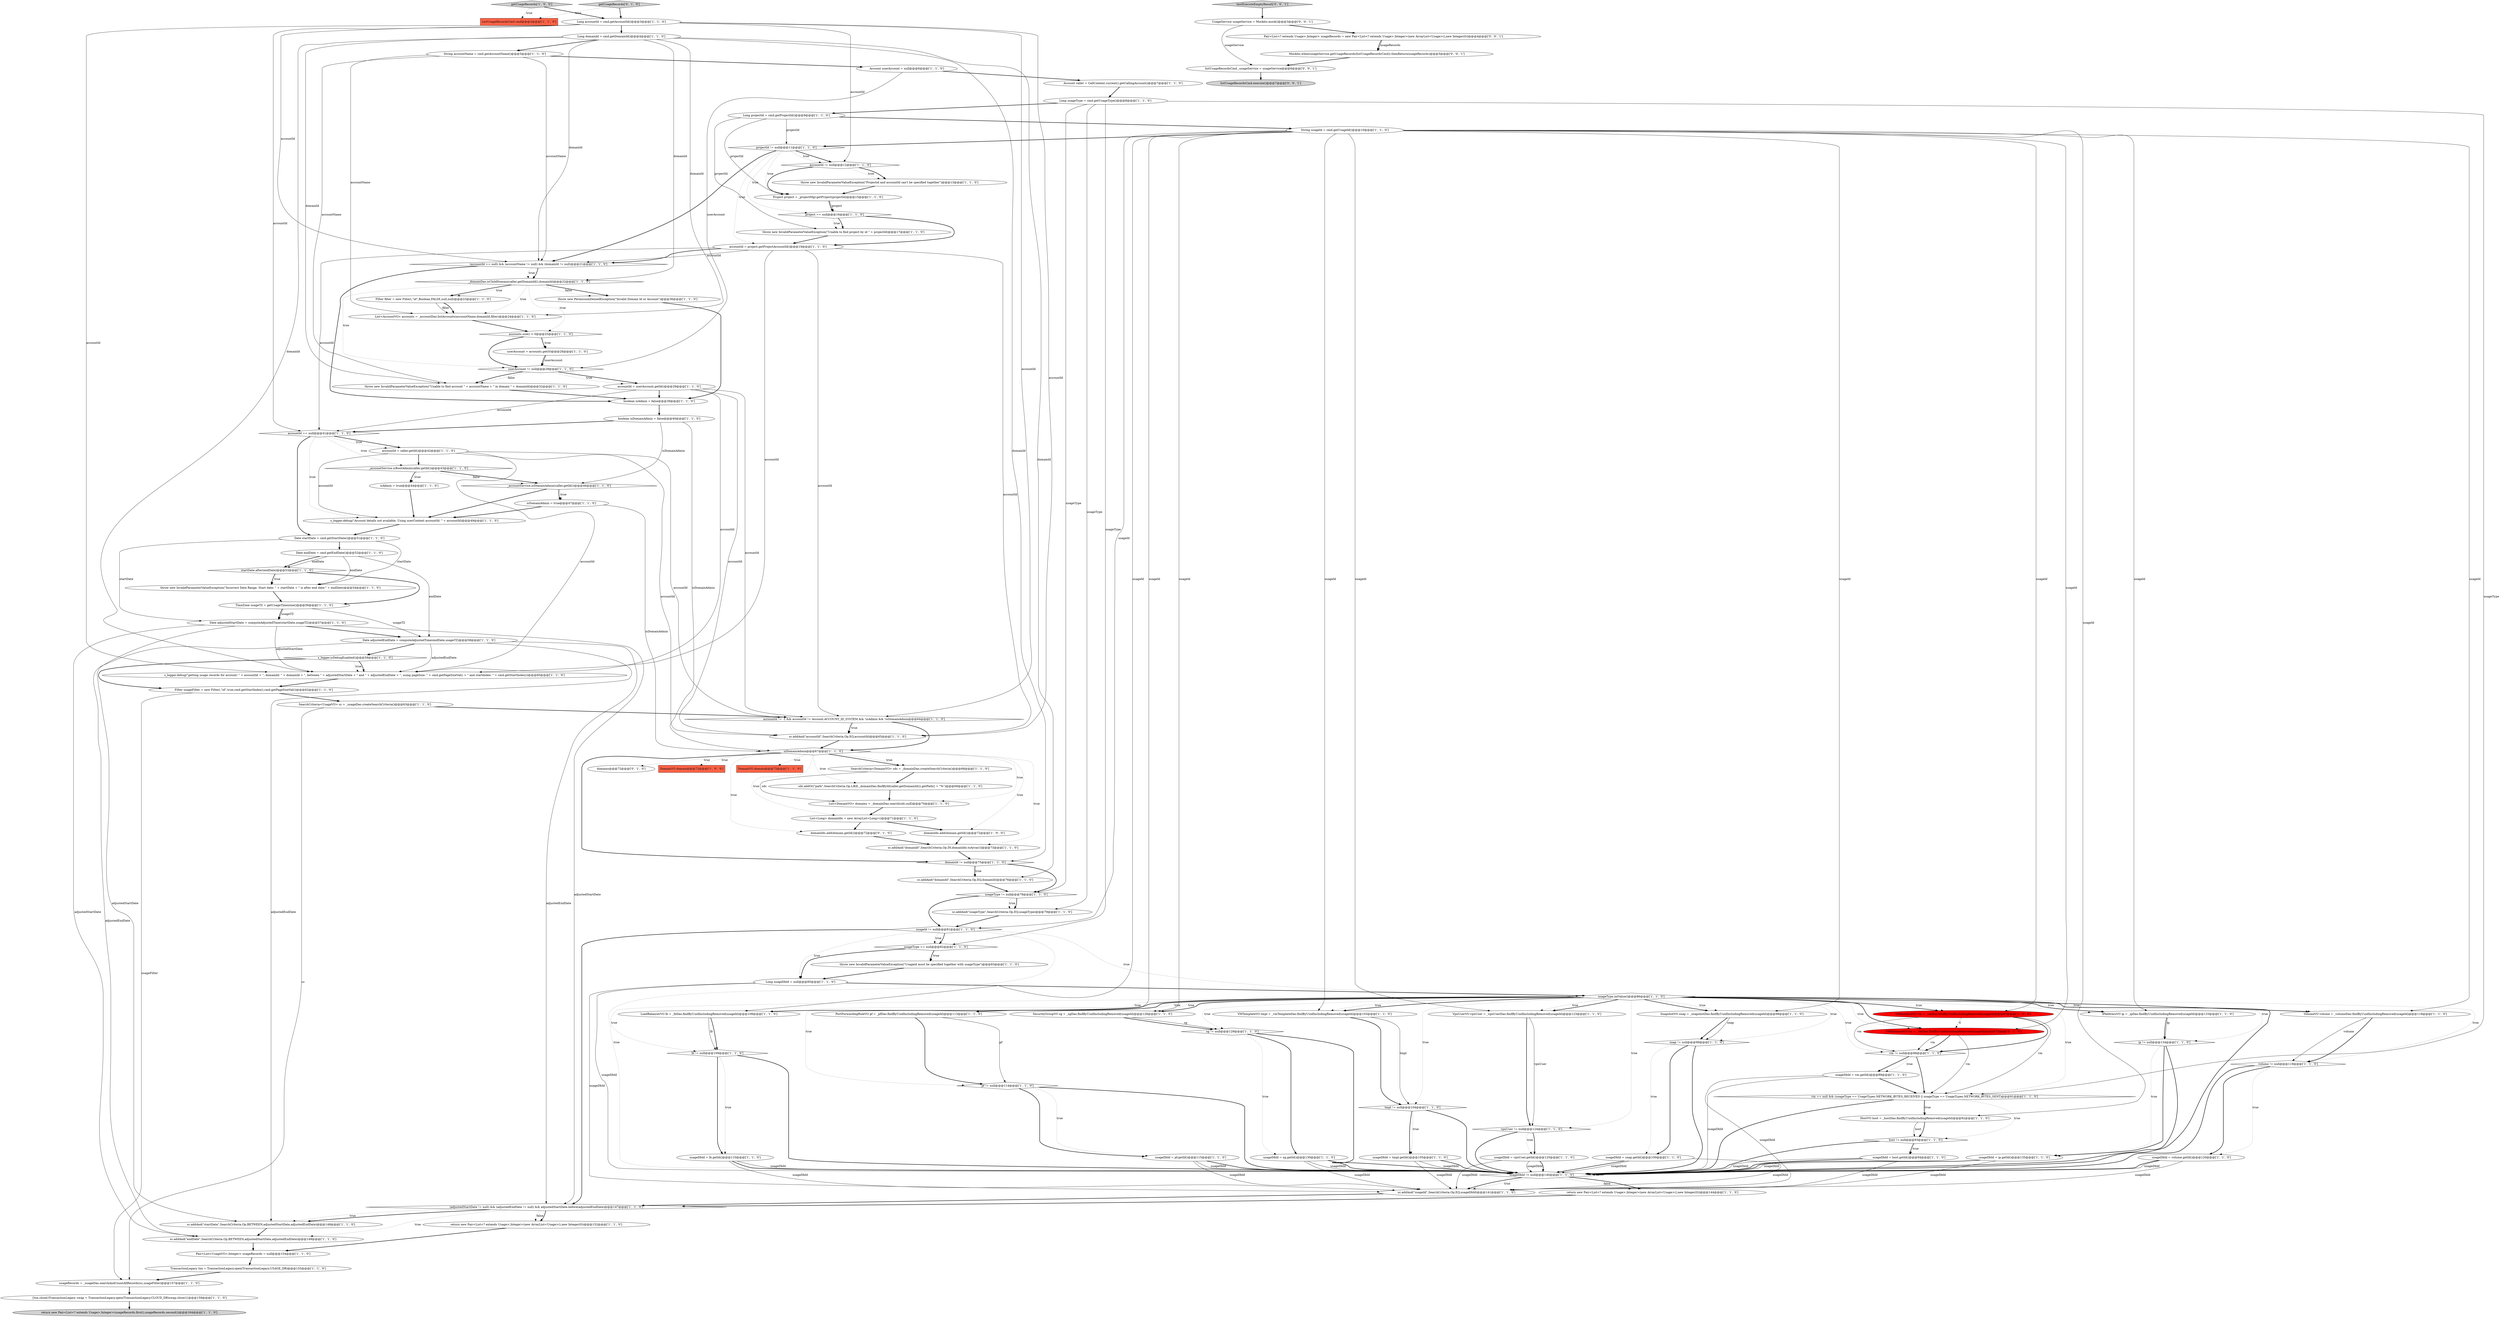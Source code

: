 digraph {
70 [style = filled, label = "isAdmin = true@@@44@@@['1', '1', '0']", fillcolor = white, shape = ellipse image = "AAA0AAABBB1BBB"];
93 [style = filled, label = "usageDbId = volume.getId()@@@120@@@['1', '1', '0']", fillcolor = white, shape = ellipse image = "AAA0AAABBB1BBB"];
108 [style = filled, label = "String usageId = cmd.getUsageId()@@@10@@@['1', '1', '0']", fillcolor = white, shape = ellipse image = "AAA0AAABBB1BBB"];
115 [style = filled, label = "listUsageRecordsCmd.execute()@@@7@@@['0', '0', '1']", fillcolor = lightgray, shape = ellipse image = "AAA0AAABBB3BBB"];
92 [style = filled, label = "usageType == null@@@82@@@['1', '1', '0']", fillcolor = white, shape = diamond image = "AAA0AAABBB1BBB"];
43 [style = filled, label = "accountId == null@@@41@@@['1', '1', '0']", fillcolor = white, shape = diamond image = "AAA0AAABBB1BBB"];
71 [style = filled, label = "Filter usageFilter = new Filter(,\"id\",true,cmd.getStartIndex(),cmd.getPageSizeVal())@@@62@@@['1', '1', '0']", fillcolor = white, shape = ellipse image = "AAA0AAABBB1BBB"];
63 [style = filled, label = "Filter filter = new Filter(,\"id\",Boolean.FALSE,null,null)@@@23@@@['1', '1', '0']", fillcolor = white, shape = ellipse image = "AAA0AAABBB1BBB"];
106 [style = filled, label = "s_logger.debug(\"Account details not available. Using userContext accountId: \" + accountId)@@@49@@@['1', '1', '0']", fillcolor = white, shape = ellipse image = "AAA0AAABBB1BBB"];
99 [style = filled, label = "usageType != null@@@78@@@['1', '1', '0']", fillcolor = white, shape = diamond image = "AAA0AAABBB1BBB"];
36 [style = filled, label = "sc.addAnd(\"startDate\",SearchCriteria.Op.BETWEEN,adjustedStartDate,adjustedEndDate)@@@148@@@['1', '1', '0']", fillcolor = white, shape = ellipse image = "AAA0AAABBB1BBB"];
49 [style = filled, label = "usageDbId = host.getId()@@@94@@@['1', '1', '0']", fillcolor = white, shape = ellipse image = "AAA0AAABBB1BBB"];
33 [style = filled, label = "pf != null@@@114@@@['1', '1', '0']", fillcolor = white, shape = diamond image = "AAA0AAABBB1BBB"];
39 [style = filled, label = "usageDbId = vpnUser.getId()@@@125@@@['1', '1', '0']", fillcolor = white, shape = ellipse image = "AAA0AAABBB1BBB"];
80 [style = filled, label = "sc.addAnd(\"usageType\",SearchCriteria.Op.EQ,usageType)@@@79@@@['1', '1', '0']", fillcolor = white, shape = ellipse image = "AAA0AAABBB1BBB"];
32 [style = filled, label = "_accountService.isRootAdmin(caller.getId())@@@43@@@['1', '1', '0']", fillcolor = white, shape = diamond image = "AAA0AAABBB1BBB"];
15 [style = filled, label = "throw new InvalidParameterValueException(\"Usageid must be specified together with usageType\")@@@83@@@['1', '1', '0']", fillcolor = white, shape = ellipse image = "AAA0AAABBB1BBB"];
78 [style = filled, label = "Long usageType = cmd.getUsageType()@@@8@@@['1', '1', '0']", fillcolor = white, shape = ellipse image = "AAA0AAABBB1BBB"];
87 [style = filled, label = "sc.addAnd(\"usageId\",SearchCriteria.Op.EQ,usageDbId)@@@141@@@['1', '1', '0']", fillcolor = white, shape = ellipse image = "AAA0AAABBB1BBB"];
84 [style = filled, label = "accountId = caller.getId()@@@42@@@['1', '1', '0']", fillcolor = white, shape = ellipse image = "AAA0AAABBB1BBB"];
44 [style = filled, label = "IPAddressVO ip = _ipDao.findByUuidIncludingRemoved(usageId)@@@133@@@['1', '1', '0']", fillcolor = white, shape = ellipse image = "AAA0AAABBB1BBB"];
29 [style = filled, label = "Date adjustedStartDate = computeAdjustedTime(startDate,usageTZ)@@@57@@@['1', '1', '0']", fillcolor = white, shape = ellipse image = "AAA0AAABBB1BBB"];
56 [style = filled, label = "SearchCriteria<DomainVO> sdc = _domainDao.createSearchCriteria()@@@68@@@['1', '1', '0']", fillcolor = white, shape = ellipse image = "AAA0AAABBB1BBB"];
69 [style = filled, label = "Date adjustedEndDate = computeAdjustedTime(endDate,usageTZ)@@@58@@@['1', '1', '0']", fillcolor = white, shape = ellipse image = "AAA0AAABBB1BBB"];
41 [style = filled, label = "throw new InvalidParameterValueException(\"Unable to find project by id \" + projectId)@@@17@@@['1', '1', '0']", fillcolor = white, shape = ellipse image = "AAA0AAABBB1BBB"];
113 [style = filled, label = "VMInstanceVO vm = _vmDao.findByUuidIncludingRemoved(usageId)@@@87@@@['0', '1', '0']", fillcolor = red, shape = ellipse image = "AAA1AAABBB2BBB"];
110 [style = filled, label = "domains@@@72@@@['0', '1', '0']", fillcolor = white, shape = ellipse image = "AAA0AAABBB2BBB"];
61 [style = filled, label = "VMTemplateVO tmpl = _vmTemplateDao.findByUuidIncludingRemoved(usageId)@@@103@@@['1', '1', '0']", fillcolor = white, shape = ellipse image = "AAA0AAABBB1BBB"];
111 [style = filled, label = "domainIds.add(domain.getId())@@@72@@@['0', '1', '0']", fillcolor = white, shape = ellipse image = "AAA0AAABBB2BBB"];
31 [style = filled, label = "vpnUser != null@@@124@@@['1', '1', '0']", fillcolor = white, shape = diamond image = "AAA0AAABBB1BBB"];
18 [style = filled, label = "usageDbId = vm.getId()@@@89@@@['1', '1', '0']", fillcolor = white, shape = ellipse image = "AAA0AAABBB1BBB"];
11 [style = filled, label = "sg != null@@@129@@@['1', '1', '0']", fillcolor = white, shape = diamond image = "AAA0AAABBB1BBB"];
86 [style = filled, label = "List<DomainVO> domains = _domainDao.search(sdc,null)@@@70@@@['1', '1', '0']", fillcolor = white, shape = ellipse image = "AAA0AAABBB1BBB"];
57 [style = filled, label = "usageId != null@@@81@@@['1', '1', '0']", fillcolor = white, shape = diamond image = "AAA0AAABBB1BBB"];
12 [style = filled, label = "ListUsageRecordsCmd cmd@@@2@@@['1', '1', '0']", fillcolor = tomato, shape = box image = "AAA0AAABBB1BBB"];
66 [style = filled, label = "s_logger.debug(\"getting usage records for account: \" + accountId + \", domainId: \" + domainId + \", between \" + adjustedStartDate + \" and \" + adjustedEndDate + \", using pageSize: \" + cmd.getPageSizeVal() + \" and startIndex: \" + cmd.getStartIndex())@@@60@@@['1', '1', '0']", fillcolor = white, shape = ellipse image = "AAA0AAABBB1BBB"];
17 [style = filled, label = "domainIds.add(domain.getId())@@@72@@@['1', '0', '0']", fillcolor = white, shape = ellipse image = "AAA0AAABBB1BBB"];
119 [style = filled, label = "listUsageRecordsCmd._usageService = usageService@@@6@@@['0', '0', '1']", fillcolor = white, shape = ellipse image = "AAA0AAABBB3BBB"];
117 [style = filled, label = "UsageService usageService = Mockito.mock()@@@3@@@['0', '0', '1']", fillcolor = white, shape = ellipse image = "AAA0AAABBB3BBB"];
0 [style = filled, label = "isDomainAdmin@@@67@@@['1', '1', '0']", fillcolor = white, shape = diamond image = "AAA0AAABBB1BBB"];
95 [style = filled, label = "return new Pair<List<? extends Usage>,Integer>(new ArrayList<Usage>(),new Integer(0))@@@144@@@['1', '1', '0']", fillcolor = white, shape = ellipse image = "AAA0AAABBB1BBB"];
40 [style = filled, label = "usageDbId != null@@@140@@@['1', '1', '0']", fillcolor = white, shape = diamond image = "AAA0AAABBB1BBB"];
77 [style = filled, label = "Long accountId = cmd.getAccountId()@@@3@@@['1', '1', '0']", fillcolor = white, shape = ellipse image = "AAA0AAABBB1BBB"];
6 [style = filled, label = "Project project = _projectMgr.getProject(projectId)@@@15@@@['1', '1', '0']", fillcolor = white, shape = ellipse image = "AAA0AAABBB1BBB"];
42 [style = filled, label = "VolumeVO volume = _volumeDao.findByUuidIncludingRemoved(usageId)@@@118@@@['1', '1', '0']", fillcolor = white, shape = ellipse image = "AAA0AAABBB1BBB"];
59 [style = filled, label = "usageDbId = snap.getId()@@@100@@@['1', '1', '0']", fillcolor = white, shape = ellipse image = "AAA0AAABBB1BBB"];
76 [style = filled, label = "usageType.intValue()@@@86@@@['1', '1', '0']", fillcolor = white, shape = diamond image = "AAA0AAABBB1BBB"];
1 [style = filled, label = "host != null@@@93@@@['1', '1', '0']", fillcolor = white, shape = diamond image = "AAA0AAABBB1BBB"];
5 [style = filled, label = "DomainVO domain@@@72@@@['1', '0', '0']", fillcolor = tomato, shape = box image = "AAA0AAABBB1BBB"];
97 [style = filled, label = "throw new InvalidParameterValueException(\"Incorrect Date Range. Start date: \" + startDate + \" is after end date:\" + endDate)@@@54@@@['1', '1', '0']", fillcolor = white, shape = ellipse image = "AAA0AAABBB1BBB"];
35 [style = filled, label = "project == null@@@16@@@['1', '1', '0']", fillcolor = white, shape = diamond image = "AAA0AAABBB1BBB"];
58 [style = filled, label = "SnapshotVO snap = _snapshotDao.findByUuidIncludingRemoved(usageId)@@@98@@@['1', '1', '0']", fillcolor = white, shape = ellipse image = "AAA0AAABBB1BBB"];
62 [style = filled, label = "Long domainId = cmd.getDomainId()@@@4@@@['1', '1', '0']", fillcolor = white, shape = ellipse image = "AAA0AAABBB1BBB"];
89 [style = filled, label = "LoadBalancerVO lb = _lbDao.findByUuidIncludingRemoved(usageId)@@@108@@@['1', '1', '0']", fillcolor = white, shape = ellipse image = "AAA0AAABBB1BBB"];
64 [style = filled, label = "Account caller = CallContext.current().getCallingAccount()@@@7@@@['1', '1', '0']", fillcolor = white, shape = ellipse image = "AAA0AAABBB1BBB"];
72 [style = filled, label = "SearchCriteria<UsageVO> sc = _usageDao.createSearchCriteria()@@@63@@@['1', '1', '0']", fillcolor = white, shape = ellipse image = "AAA0AAABBB1BBB"];
7 [style = filled, label = "accountId = userAccount.getId()@@@29@@@['1', '1', '0']", fillcolor = white, shape = ellipse image = "AAA0AAABBB1BBB"];
48 [style = filled, label = "sc.addAnd(\"domainId\",SearchCriteria.Op.EQ,domainId)@@@76@@@['1', '1', '0']", fillcolor = white, shape = ellipse image = "AAA0AAABBB1BBB"];
9 [style = filled, label = "List<AccountVO> accounts = _accountDao.listAccounts(accountName,domainId,filter)@@@24@@@['1', '1', '0']", fillcolor = white, shape = ellipse image = "AAA0AAABBB1BBB"];
53 [style = filled, label = "sc.addAnd(\"domainId\",SearchCriteria.Op.IN,domainIds.toArray())@@@73@@@['1', '1', '0']", fillcolor = white, shape = ellipse image = "AAA0AAABBB1BBB"];
55 [style = filled, label = "domainId != null@@@75@@@['1', '1', '0']", fillcolor = white, shape = diamond image = "AAA0AAABBB1BBB"];
85 [style = filled, label = "usageDbId = sg.getId()@@@130@@@['1', '1', '0']", fillcolor = white, shape = ellipse image = "AAA0AAABBB1BBB"];
23 [style = filled, label = "String accountName = cmd.getAccountName()@@@5@@@['1', '1', '0']", fillcolor = white, shape = ellipse image = "AAA0AAABBB1BBB"];
21 [style = filled, label = "throw new InvalidParameterValueException(\"Unable to find account \" + accountName + \" in domain \" + domainId)@@@32@@@['1', '1', '0']", fillcolor = white, shape = ellipse image = "AAA0AAABBB1BBB"];
82 [style = filled, label = "Account userAccount = null@@@6@@@['1', '1', '0']", fillcolor = white, shape = ellipse image = "AAA0AAABBB1BBB"];
83 [style = filled, label = "sc.addAnd(\"endDate\",SearchCriteria.Op.BETWEEN,adjustedStartDate,adjustedEndDate)@@@149@@@['1', '1', '0']", fillcolor = white, shape = ellipse image = "AAA0AAABBB1BBB"];
103 [style = filled, label = "s_logger.isDebugEnabled()@@@59@@@['1', '1', '0']", fillcolor = white, shape = diamond image = "AAA0AAABBB1BBB"];
52 [style = filled, label = "sdc.addOr(\"path\",SearchCriteria.Op.LIKE,_domainDao.findById(caller.getDomainId()).getPath() + \"%\")@@@69@@@['1', '1', '0']", fillcolor = white, shape = ellipse image = "AAA0AAABBB1BBB"];
37 [style = filled, label = "(adjustedStartDate != null) && (adjustedEndDate != null) && adjustedStartDate.before(adjustedEndDate)@@@147@@@['1', '1', '0']", fillcolor = white, shape = diamond image = "AAA0AAABBB1BBB"];
79 [style = filled, label = "Long usageDbId = null@@@85@@@['1', '1', '0']", fillcolor = white, shape = ellipse image = "AAA0AAABBB1BBB"];
118 [style = filled, label = "testExecuteEmptyResult['0', '0', '1']", fillcolor = lightgray, shape = diamond image = "AAA0AAABBB3BBB"];
27 [style = filled, label = "TransactionLegacy txn = TransactionLegacy.open(TransactionLegacy.USAGE_DB)@@@155@@@['1', '1', '0']", fillcolor = white, shape = ellipse image = "AAA0AAABBB1BBB"];
38 [style = filled, label = "boolean isAdmin = false@@@39@@@['1', '1', '0']", fillcolor = white, shape = ellipse image = "AAA0AAABBB1BBB"];
3 [style = filled, label = "Long projectId = cmd.getProjectId()@@@9@@@['1', '1', '0']", fillcolor = white, shape = ellipse image = "AAA0AAABBB1BBB"];
104 [style = filled, label = "snap != null@@@99@@@['1', '1', '0']", fillcolor = white, shape = diamond image = "AAA0AAABBB1BBB"];
81 [style = filled, label = "lb != null@@@109@@@['1', '1', '0']", fillcolor = white, shape = diamond image = "AAA0AAABBB1BBB"];
24 [style = filled, label = "usageDbId = lb.getId()@@@110@@@['1', '1', '0']", fillcolor = white, shape = ellipse image = "AAA0AAABBB1BBB"];
101 [style = filled, label = "(accountId == null) && (accountName != null) && (domainId != null)@@@21@@@['1', '1', '0']", fillcolor = white, shape = diamond image = "AAA0AAABBB1BBB"];
20 [style = filled, label = "_domainDao.isChildDomain(caller.getDomainId(),domainId)@@@22@@@['1', '1', '0']", fillcolor = white, shape = diamond image = "AAA0AAABBB1BBB"];
13 [style = filled, label = "boolean isDomainAdmin = false@@@40@@@['1', '1', '0']", fillcolor = white, shape = ellipse image = "AAA0AAABBB1BBB"];
51 [style = filled, label = "vm == null && (usageType == UsageTypes.NETWORK_BYTES_RECEIVED || usageType == UsageTypes.NETWORK_BYTES_SENT)@@@91@@@['1', '1', '0']", fillcolor = white, shape = diamond image = "AAA0AAABBB1BBB"];
65 [style = filled, label = "getUsageRecords['1', '0', '0']", fillcolor = lightgray, shape = diamond image = "AAA0AAABBB1BBB"];
8 [style = filled, label = "ip != null@@@134@@@['1', '1', '0']", fillcolor = white, shape = diamond image = "AAA0AAABBB1BBB"];
90 [style = filled, label = "DomainVO domain@@@72@@@['1', '1', '0']", fillcolor = tomato, shape = box image = "AAA0AAABBB1BBB"];
102 [style = filled, label = "accountId = project.getProjectAccountId()@@@19@@@['1', '1', '0']", fillcolor = white, shape = ellipse image = "AAA0AAABBB1BBB"];
116 [style = filled, label = "Pair<List<? extends Usage>,Integer> usageRecords = new Pair<List<? extends Usage>,Integer>(new ArrayList<Usage>(),new Integer(0))@@@4@@@['0', '0', '1']", fillcolor = white, shape = ellipse image = "AAA0AAABBB3BBB"];
67 [style = filled, label = "usageDbId = pf.getId()@@@115@@@['1', '1', '0']", fillcolor = white, shape = ellipse image = "AAA0AAABBB1BBB"];
96 [style = filled, label = "return new Pair<List<? extends Usage>,Integer>(usageRecords.first(),usageRecords.second())@@@164@@@['1', '1', '0']", fillcolor = lightgray, shape = ellipse image = "AAA0AAABBB1BBB"];
26 [style = filled, label = "userAccount = accounts.get(0)@@@26@@@['1', '1', '0']", fillcolor = white, shape = ellipse image = "AAA0AAABBB1BBB"];
45 [style = filled, label = "usageRecords = _usageDao.searchAndCountAllRecords(sc,usageFilter)@@@157@@@['1', '1', '0']", fillcolor = white, shape = ellipse image = "AAA0AAABBB1BBB"];
22 [style = filled, label = "HostVO host = _hostDao.findByUuidIncludingRemoved(usageId)@@@92@@@['1', '1', '0']", fillcolor = white, shape = ellipse image = "AAA0AAABBB1BBB"];
46 [style = filled, label = "userAccount != null@@@28@@@['1', '1', '0']", fillcolor = white, shape = diamond image = "AAA0AAABBB1BBB"];
54 [style = filled, label = "accountId != null@@@12@@@['1', '1', '0']", fillcolor = white, shape = diamond image = "AAA0AAABBB1BBB"];
10 [style = filled, label = "Date startDate = cmd.getStartDate()@@@51@@@['1', '1', '0']", fillcolor = white, shape = ellipse image = "AAA0AAABBB1BBB"];
47 [style = filled, label = "{txn.close()TransactionLegacy swap = TransactionLegacy.open(TransactionLegacy.CLOUD_DB)swap.close()}@@@159@@@['1', '1', '0']", fillcolor = white, shape = ellipse image = "AAA0AAABBB1BBB"];
60 [style = filled, label = "Pair<List<UsageVO>,Integer> usageRecords = null@@@154@@@['1', '1', '0']", fillcolor = white, shape = ellipse image = "AAA0AAABBB1BBB"];
25 [style = filled, label = "volume != null@@@119@@@['1', '1', '0']", fillcolor = white, shape = diamond image = "AAA0AAABBB1BBB"];
74 [style = filled, label = "accounts.size() > 0@@@25@@@['1', '1', '0']", fillcolor = white, shape = diamond image = "AAA0AAABBB1BBB"];
105 [style = filled, label = "usageDbId = ip.getId()@@@135@@@['1', '1', '0']", fillcolor = white, shape = ellipse image = "AAA0AAABBB1BBB"];
50 [style = filled, label = "usageDbId = tmpl.getId()@@@105@@@['1', '1', '0']", fillcolor = white, shape = ellipse image = "AAA0AAABBB1BBB"];
107 [style = filled, label = "accountId != -1 && accountId != Account.ACCOUNT_ID_SYSTEM && !isAdmin && !isDomainAdmin@@@64@@@['1', '1', '0']", fillcolor = white, shape = diamond image = "AAA0AAABBB1BBB"];
75 [style = filled, label = "throw new InvalidParameterValueException(\"Projectid and accountId can't be specified together\")@@@13@@@['1', '1', '0']", fillcolor = white, shape = ellipse image = "AAA0AAABBB1BBB"];
88 [style = filled, label = "VMInstanceVO vm = _vmDao.findByUuidIncludingRemoved(usageId)@@@87@@@['1', '0', '0']", fillcolor = red, shape = ellipse image = "AAA1AAABBB1BBB"];
19 [style = filled, label = "throw new PermissionDeniedException(\"Invalid Domain Id or Account\")@@@36@@@['1', '1', '0']", fillcolor = white, shape = ellipse image = "AAA0AAABBB1BBB"];
30 [style = filled, label = "Date endDate = cmd.getEndDate()@@@52@@@['1', '1', '0']", fillcolor = white, shape = ellipse image = "AAA0AAABBB1BBB"];
94 [style = filled, label = "TimeZone usageTZ = getUsageTimezone()@@@56@@@['1', '1', '0']", fillcolor = white, shape = ellipse image = "AAA0AAABBB1BBB"];
98 [style = filled, label = "tmpl != null@@@104@@@['1', '1', '0']", fillcolor = white, shape = diamond image = "AAA0AAABBB1BBB"];
2 [style = filled, label = "VpnUserVO vpnUser = _vpnUserDao.findByUuidIncludingRemoved(usageId)@@@123@@@['1', '1', '0']", fillcolor = white, shape = ellipse image = "AAA0AAABBB1BBB"];
28 [style = filled, label = "List<Long> domainIds = new ArrayList<Long>()@@@71@@@['1', '1', '0']", fillcolor = white, shape = ellipse image = "AAA0AAABBB1BBB"];
91 [style = filled, label = "return new Pair<List<? extends Usage>,Integer>(new ArrayList<Usage>(),new Integer(0))@@@152@@@['1', '1', '0']", fillcolor = white, shape = ellipse image = "AAA0AAABBB1BBB"];
109 [style = filled, label = "PortForwardingRuleVO pf = _pfDao.findByUuidIncludingRemoved(usageId)@@@113@@@['1', '1', '0']", fillcolor = white, shape = ellipse image = "AAA0AAABBB1BBB"];
100 [style = filled, label = "isDomainAdmin = true@@@47@@@['1', '1', '0']", fillcolor = white, shape = ellipse image = "AAA0AAABBB1BBB"];
68 [style = filled, label = "projectId != null@@@11@@@['1', '1', '0']", fillcolor = white, shape = diamond image = "AAA0AAABBB1BBB"];
73 [style = filled, label = "SecurityGroupVO sg = _sgDao.findByUuidIncludingRemoved(usageId)@@@128@@@['1', '1', '0']", fillcolor = white, shape = ellipse image = "AAA0AAABBB1BBB"];
34 [style = filled, label = "vm != null@@@88@@@['1', '1', '0']", fillcolor = white, shape = diamond image = "AAA0AAABBB1BBB"];
14 [style = filled, label = "_accountService.isDomainAdmin(caller.getId())@@@46@@@['1', '1', '0']", fillcolor = white, shape = diamond image = "AAA0AAABBB1BBB"];
16 [style = filled, label = "sc.addAnd(\"accountId\",SearchCriteria.Op.EQ,accountId)@@@65@@@['1', '1', '0']", fillcolor = white, shape = ellipse image = "AAA0AAABBB1BBB"];
4 [style = filled, label = "startDate.after(endDate)@@@53@@@['1', '1', '0']", fillcolor = white, shape = diamond image = "AAA0AAABBB1BBB"];
114 [style = filled, label = "Mockito.when(usageService.getUsageRecords(listUsageRecordsCmd)).thenReturn(usageRecords)@@@5@@@['0', '0', '1']", fillcolor = white, shape = ellipse image = "AAA0AAABBB3BBB"];
112 [style = filled, label = "getUsageRecords['0', '1', '0']", fillcolor = lightgray, shape = diamond image = "AAA0AAABBB2BBB"];
41->102 [style = bold, label=""];
74->26 [style = bold, label=""];
56->52 [style = bold, label=""];
6->35 [style = bold, label=""];
0->5 [style = dotted, label="true"];
76->81 [style = dotted, label="true"];
3->68 [style = solid, label="projectId"];
34->18 [style = bold, label=""];
79->76 [style = bold, label=""];
92->15 [style = dotted, label="true"];
21->38 [style = bold, label=""];
13->14 [style = solid, label="isDomainAdmin"];
77->101 [style = solid, label="accountId"];
78->92 [style = solid, label="usageType"];
106->10 [style = bold, label=""];
108->73 [style = solid, label="usageId"];
46->7 [style = bold, label=""];
80->57 [style = bold, label=""];
104->40 [style = bold, label=""];
32->70 [style = bold, label=""];
68->35 [style = dotted, label="true"];
103->66 [style = dotted, label="true"];
25->40 [style = bold, label=""];
55->48 [style = dotted, label="true"];
76->25 [style = dotted, label="true"];
2->31 [style = bold, label=""];
26->46 [style = bold, label=""];
58->104 [style = solid, label="snap"];
39->40 [style = solid, label="usageDbId"];
76->88 [style = bold, label=""];
76->44 [style = dotted, label="true"];
108->57 [style = solid, label="usageId"];
58->104 [style = bold, label=""];
37->83 [style = dotted, label="true"];
39->87 [style = solid, label="usageDbId"];
69->36 [style = solid, label="adjustedEndDate"];
94->29 [style = bold, label=""];
82->64 [style = bold, label=""];
76->113 [style = bold, label=""];
13->43 [style = bold, label=""];
37->91 [style = dotted, label="false"];
18->51 [style = bold, label=""];
95->37 [style = bold, label=""];
43->10 [style = bold, label=""];
101->20 [style = bold, label=""];
99->57 [style = bold, label=""];
20->19 [style = bold, label=""];
19->38 [style = bold, label=""];
9->74 [style = bold, label=""];
4->97 [style = bold, label=""];
76->40 [style = bold, label=""];
47->96 [style = bold, label=""];
57->37 [style = bold, label=""];
7->66 [style = solid, label="accountId"];
3->41 [style = solid, label="projectId"];
67->40 [style = bold, label=""];
42->25 [style = bold, label=""];
77->16 [style = solid, label="accountId"];
105->87 [style = solid, label="usageDbId"];
71->72 [style = bold, label=""];
76->88 [style = dotted, label="true"];
102->107 [style = solid, label="accountId"];
4->94 [style = bold, label=""];
43->106 [style = dotted, label="true"];
92->79 [style = bold, label=""];
56->86 [style = solid, label="sdc"];
64->78 [style = bold, label=""];
31->39 [style = bold, label=""];
76->33 [style = dotted, label="true"];
30->4 [style = solid, label="endDate"];
24->40 [style = solid, label="usageDbId"];
62->101 [style = solid, label="domainId"];
0->28 [style = dotted, label="true"];
59->40 [style = bold, label=""];
70->106 [style = bold, label=""];
30->97 [style = solid, label="endDate"];
102->16 [style = solid, label="accountId"];
26->46 [style = solid, label="userAccount"];
73->11 [style = bold, label=""];
43->84 [style = bold, label=""];
49->87 [style = solid, label="usageDbId"];
76->44 [style = bold, label=""];
7->38 [style = bold, label=""];
98->50 [style = bold, label=""];
63->9 [style = solid, label="filter"];
0->56 [style = bold, label=""];
51->22 [style = bold, label=""];
0->55 [style = bold, label=""];
67->87 [style = solid, label="usageDbId"];
0->17 [style = dotted, label="true"];
23->21 [style = solid, label="accountName"];
6->35 [style = solid, label="project"];
68->101 [style = bold, label=""];
113->34 [style = bold, label=""];
111->53 [style = bold, label=""];
33->67 [style = dotted, label="true"];
16->0 [style = bold, label=""];
29->36 [style = solid, label="adjustedStartDate"];
76->11 [style = dotted, label="true"];
107->16 [style = bold, label=""];
57->79 [style = dotted, label="true"];
88->51 [style = solid, label="vm"];
76->61 [style = bold, label=""];
52->86 [style = bold, label=""];
27->45 [style = bold, label=""];
92->15 [style = bold, label=""];
102->66 [style = solid, label="accountId"];
31->40 [style = bold, label=""];
54->6 [style = bold, label=""];
59->87 [style = solid, label="usageDbId"];
62->23 [style = bold, label=""];
49->40 [style = bold, label=""];
119->115 [style = bold, label=""];
98->50 [style = dotted, label="true"];
20->63 [style = bold, label=""];
31->39 [style = dotted, label="true"];
3->6 [style = solid, label="projectId"];
77->62 [style = bold, label=""];
81->24 [style = bold, label=""];
76->2 [style = dotted, label="true"];
88->34 [style = bold, label=""];
0->56 [style = dotted, label="true"];
37->36 [style = bold, label=""];
82->46 [style = solid, label="userAccount"];
34->18 [style = dotted, label="true"];
18->87 [style = solid, label="usageDbId"];
108->42 [style = solid, label="usageId"];
43->32 [style = dotted, label="true"];
29->83 [style = solid, label="adjustedStartDate"];
76->89 [style = dotted, label="true"];
89->81 [style = bold, label=""];
57->40 [style = dotted, label="true"];
107->0 [style = bold, label=""];
25->93 [style = dotted, label="true"];
100->106 [style = bold, label=""];
0->53 [style = dotted, label="true"];
108->22 [style = solid, label="usageId"];
0->90 [style = dotted, label="true"];
101->20 [style = dotted, label="true"];
46->21 [style = dotted, label="false"];
20->63 [style = dotted, label="true"];
74->26 [style = dotted, label="true"];
32->14 [style = bold, label=""];
65->77 [style = bold, label=""];
113->34 [style = solid, label="vm"];
30->69 [style = solid, label="endDate"];
93->40 [style = solid, label="usageDbId"];
59->40 [style = solid, label="usageDbId"];
15->79 [style = bold, label=""];
112->77 [style = bold, label=""];
25->93 [style = bold, label=""];
29->66 [style = solid, label="adjustedStartDate"];
14->100 [style = bold, label=""];
98->40 [style = bold, label=""];
39->40 [style = bold, label=""];
71->45 [style = solid, label="usageFilter"];
62->21 [style = solid, label="domainId"];
61->98 [style = bold, label=""];
57->92 [style = bold, label=""];
85->40 [style = solid, label="usageDbId"];
10->30 [style = bold, label=""];
117->119 [style = solid, label="usageService"];
62->9 [style = solid, label="domainId"];
53->55 [style = bold, label=""];
29->37 [style = solid, label="adjustedStartDate"];
63->9 [style = bold, label=""];
118->117 [style = bold, label=""];
11->85 [style = bold, label=""];
104->59 [style = bold, label=""];
69->83 [style = solid, label="adjustedEndDate"];
0->86 [style = dotted, label="true"];
2->31 [style = solid, label="vpnUser"];
11->40 [style = bold, label=""];
69->37 [style = solid, label="adjustedEndDate"];
93->87 [style = solid, label="usageDbId"];
108->44 [style = solid, label="usageId"];
33->40 [style = bold, label=""];
79->40 [style = solid, label="usageDbId"];
32->70 [style = dotted, label="true"];
84->107 [style = solid, label="accountId"];
49->40 [style = solid, label="usageDbId"];
51->22 [style = dotted, label="true"];
20->19 [style = dotted, label="false"];
51->1 [style = dotted, label="true"];
14->106 [style = bold, label=""];
116->114 [style = bold, label=""];
75->6 [style = bold, label=""];
84->16 [style = solid, label="accountId"];
35->41 [style = bold, label=""];
105->40 [style = bold, label=""];
28->111 [style = bold, label=""];
69->66 [style = solid, label="adjustedEndDate"];
8->40 [style = bold, label=""];
108->68 [style = bold, label=""];
99->80 [style = bold, label=""];
55->48 [style = bold, label=""];
17->53 [style = bold, label=""];
10->97 [style = solid, label="startDate"];
88->34 [style = solid, label="vm"];
109->33 [style = bold, label=""];
0->52 [style = dotted, label="true"];
76->98 [style = dotted, label="true"];
37->36 [style = dotted, label="true"];
76->31 [style = dotted, label="true"];
78->80 [style = solid, label="usageType"];
108->61 [style = solid, label="usageId"];
62->20 [style = solid, label="domainId"];
40->87 [style = dotted, label="true"];
107->16 [style = dotted, label="true"];
4->97 [style = dotted, label="true"];
77->54 [style = solid, label="accountId"];
94->69 [style = solid, label="usageTZ"];
76->34 [style = dotted, label="true"];
24->40 [style = bold, label=""];
76->2 [style = bold, label=""];
78->99 [style = solid, label="usageType"];
8->105 [style = dotted, label="true"];
57->92 [style = dotted, label="true"];
91->60 [style = bold, label=""];
76->89 [style = bold, label=""];
37->91 [style = bold, label=""];
7->43 [style = solid, label="accountId"];
78->3 [style = bold, label=""];
66->71 [style = bold, label=""];
77->66 [style = solid, label="accountId"];
40->95 [style = dotted, label="false"];
76->58 [style = dotted, label="true"];
62->66 [style = solid, label="domainId"];
108->113 [style = solid, label="usageId"];
43->84 [style = dotted, label="true"];
7->16 [style = solid, label="accountId"];
76->73 [style = dotted, label="true"];
7->107 [style = solid, label="accountId"];
29->69 [style = bold, label=""];
113->51 [style = solid, label="vm"];
48->99 [style = bold, label=""];
34->51 [style = bold, label=""];
103->71 [style = bold, label=""];
74->46 [style = bold, label=""];
72->45 [style = solid, label="sc"];
88->113 [style = dashed, label="0"];
99->80 [style = dotted, label="true"];
97->94 [style = bold, label=""];
78->51 [style = solid, label="usageType"];
35->41 [style = dotted, label="true"];
28->17 [style = bold, label=""];
69->103 [style = bold, label=""];
76->109 [style = dotted, label="true"];
54->75 [style = dotted, label="true"];
23->82 [style = bold, label=""];
65->12 [style = dotted, label="true"];
40->87 [style = bold, label=""];
23->9 [style = solid, label="accountName"];
0->111 [style = dotted, label="true"];
117->116 [style = bold, label=""];
44->8 [style = solid, label="ip"];
68->6 [style = dotted, label="true"];
87->37 [style = bold, label=""];
100->0 [style = solid, label="isDomainAdmin"];
11->85 [style = dotted, label="true"];
45->47 [style = bold, label=""];
18->40 [style = solid, label="usageDbId"];
105->40 [style = solid, label="usageDbId"];
38->13 [style = bold, label=""];
68->54 [style = bold, label=""];
67->40 [style = solid, label="usageDbId"];
76->42 [style = bold, label=""];
108->88 [style = solid, label="usageId"];
77->107 [style = solid, label="accountId"];
116->114 [style = solid, label="usageRecords"];
44->8 [style = bold, label=""];
68->102 [style = dotted, label="true"];
76->61 [style = dotted, label="true"];
76->104 [style = dotted, label="true"];
93->40 [style = bold, label=""];
62->48 [style = solid, label="domainId"];
76->51 [style = dotted, label="true"];
108->58 [style = solid, label="usageId"];
108->89 [style = solid, label="usageId"];
76->73 [style = bold, label=""];
46->21 [style = bold, label=""];
86->28 [style = bold, label=""];
8->105 [style = bold, label=""];
84->66 [style = solid, label="accountId"];
42->25 [style = solid, label="volume"];
77->43 [style = solid, label="accountId"];
3->108 [style = bold, label=""];
73->11 [style = solid, label="sg"];
94->29 [style = solid, label="usageTZ"];
102->101 [style = solid, label="accountId"];
14->100 [style = dotted, label="true"];
108->2 [style = solid, label="usageId"];
35->102 [style = bold, label=""];
83->60 [style = bold, label=""];
57->76 [style = dotted, label="true"];
1->49 [style = bold, label=""];
40->95 [style = bold, label=""];
68->54 [style = dotted, label="true"];
46->7 [style = dotted, label="true"];
89->81 [style = solid, label="lb"];
76->8 [style = dotted, label="true"];
114->119 [style = bold, label=""];
104->59 [style = dotted, label="true"];
103->66 [style = bold, label=""];
109->33 [style = solid, label="pf"];
76->109 [style = bold, label=""];
20->9 [style = dotted, label="true"];
108->109 [style = solid, label="usageId"];
62->55 [style = solid, label="domainId"];
33->67 [style = bold, label=""];
50->40 [style = solid, label="usageDbId"];
85->87 [style = solid, label="usageDbId"];
79->87 [style = solid, label="usageDbId"];
51->40 [style = bold, label=""];
54->75 [style = bold, label=""];
72->107 [style = bold, label=""];
20->46 [style = dotted, label="true"];
102->101 [style = bold, label=""];
55->99 [style = bold, label=""];
13->0 [style = solid, label="isDomainAdmin"];
10->29 [style = solid, label="startDate"];
24->87 [style = solid, label="usageDbId"];
76->113 [style = dotted, label="true"];
50->87 [style = solid, label="usageDbId"];
84->32 [style = bold, label=""];
22->1 [style = bold, label=""];
36->83 [style = bold, label=""];
60->27 [style = bold, label=""];
102->43 [style = solid, label="accountId"];
20->74 [style = dotted, label="true"];
112->12 [style = dotted, label="true"];
22->1 [style = solid, label="host"];
84->106 [style = solid, label="accountId"];
1->40 [style = bold, label=""];
81->24 [style = dotted, label="true"];
23->101 [style = solid, label="accountName"];
1->49 [style = dotted, label="true"];
76->42 [style = dotted, label="true"];
85->40 [style = bold, label=""];
32->14 [style = dotted, label="false"];
101->38 [style = bold, label=""];
30->4 [style = bold, label=""];
50->40 [style = bold, label=""];
81->40 [style = bold, label=""];
76->58 [style = bold, label=""];
0->110 [style = dotted, label="true"];
61->98 [style = solid, label="tmpl"];
}
